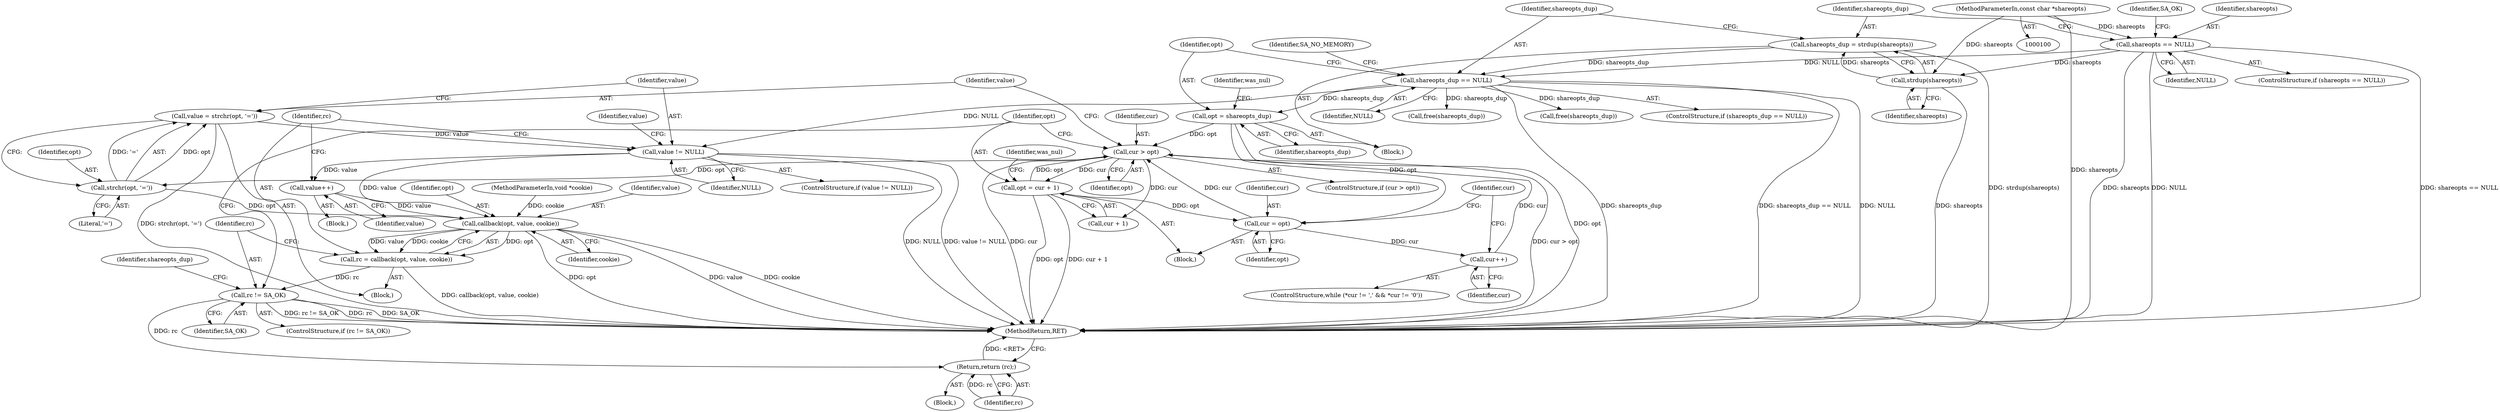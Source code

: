 digraph "1_zfs_99aa4d2b4fd12c6bef62d02ffd1b375ddd42fcf4@API" {
"1000168" [label="(Call,value = strchr(opt, '='))"];
"1000170" [label="(Call,strchr(opt, '='))"];
"1000164" [label="(Call,cur > opt)"];
"1000149" [label="(Call,cur++)"];
"1000136" [label="(Call,cur = opt)"];
"1000199" [label="(Call,opt = cur + 1)"];
"1000127" [label="(Call,opt = shareopts_dup)"];
"1000122" [label="(Call,shareopts_dup == NULL)"];
"1000117" [label="(Call,shareopts_dup = strdup(shareopts))"];
"1000119" [label="(Call,strdup(shareopts))"];
"1000112" [label="(Call,shareopts == NULL)"];
"1000101" [label="(MethodParameterIn,const char *shareopts)"];
"1000174" [label="(Call,value != NULL)"];
"1000182" [label="(Call,value++)"];
"1000186" [label="(Call,callback(opt, value, cookie))"];
"1000184" [label="(Call,rc = callback(opt, value, cookie))"];
"1000191" [label="(Call,rc != SA_OK)"];
"1000197" [label="(Return,return (rc);)"];
"1000116" [label="(Identifier,SA_OK)"];
"1000189" [label="(Identifier,cookie)"];
"1000184" [label="(Call,rc = callback(opt, value, cookie))"];
"1000111" [label="(ControlStructure,if (shareopts == NULL))"];
"1000117" [label="(Call,shareopts_dup = strdup(shareopts))"];
"1000138" [label="(Identifier,opt)"];
"1000199" [label="(Call,opt = cur + 1)"];
"1000170" [label="(Call,strchr(opt, '='))"];
"1000101" [label="(MethodParameterIn,const char *shareopts)"];
"1000163" [label="(ControlStructure,if (cur > opt))"];
"1000182" [label="(Call,value++)"];
"1000114" [label="(Identifier,NULL)"];
"1000197" [label="(Return,return (rc);)"];
"1000136" [label="(Call,cur = opt)"];
"1000167" [label="(Block,)"];
"1000120" [label="(Identifier,shareopts)"];
"1000180" [label="(Identifier,value)"];
"1000194" [label="(Block,)"];
"1000166" [label="(Identifier,opt)"];
"1000196" [label="(Identifier,shareopts_dup)"];
"1000127" [label="(Call,opt = shareopts_dup)"];
"1000205" [label="(Identifier,was_nul)"];
"1000174" [label="(Call,value != NULL)"];
"1000119" [label="(Call,strdup(shareopts))"];
"1000124" [label="(Identifier,NULL)"];
"1000207" [label="(Call,free(shareopts_dup))"];
"1000118" [label="(Identifier,shareopts_dup)"];
"1000113" [label="(Identifier,shareopts)"];
"1000193" [label="(Identifier,SA_OK)"];
"1000135" [label="(Block,)"];
"1000173" [label="(ControlStructure,if (value != NULL))"];
"1000129" [label="(Identifier,shareopts_dup)"];
"1000123" [label="(Identifier,shareopts_dup)"];
"1000191" [label="(Call,rc != SA_OK)"];
"1000190" [label="(ControlStructure,if (rc != SA_OK))"];
"1000186" [label="(Call,callback(opt, value, cookie))"];
"1000137" [label="(Identifier,cur)"];
"1000168" [label="(Call,value = strchr(opt, '='))"];
"1000176" [label="(Identifier,NULL)"];
"1000150" [label="(Identifier,cur)"];
"1000131" [label="(Identifier,was_nul)"];
"1000211" [label="(MethodReturn,RET)"];
"1000187" [label="(Identifier,opt)"];
"1000112" [label="(Call,shareopts == NULL)"];
"1000200" [label="(Identifier,opt)"];
"1000128" [label="(Identifier,opt)"];
"1000165" [label="(Identifier,cur)"];
"1000149" [label="(Call,cur++)"];
"1000175" [label="(Identifier,value)"];
"1000172" [label="(Literal,'=')"];
"1000198" [label="(Identifier,rc)"];
"1000192" [label="(Identifier,rc)"];
"1000183" [label="(Identifier,value)"];
"1000195" [label="(Call,free(shareopts_dup))"];
"1000185" [label="(Identifier,rc)"];
"1000201" [label="(Call,cur + 1)"];
"1000177" [label="(Block,)"];
"1000171" [label="(Identifier,opt)"];
"1000169" [label="(Identifier,value)"];
"1000164" [label="(Call,cur > opt)"];
"1000139" [label="(ControlStructure,while (*cur != ',' && *cur != '\0'))"];
"1000143" [label="(Identifier,cur)"];
"1000122" [label="(Call,shareopts_dup == NULL)"];
"1000103" [label="(MethodParameterIn,void *cookie)"];
"1000126" [label="(Identifier,SA_NO_MEMORY)"];
"1000104" [label="(Block,)"];
"1000121" [label="(ControlStructure,if (shareopts_dup == NULL))"];
"1000188" [label="(Identifier,value)"];
"1000168" -> "1000167"  [label="AST: "];
"1000168" -> "1000170"  [label="CFG: "];
"1000169" -> "1000168"  [label="AST: "];
"1000170" -> "1000168"  [label="AST: "];
"1000175" -> "1000168"  [label="CFG: "];
"1000168" -> "1000211"  [label="DDG: strchr(opt, '=')"];
"1000170" -> "1000168"  [label="DDG: opt"];
"1000170" -> "1000168"  [label="DDG: '='"];
"1000168" -> "1000174"  [label="DDG: value"];
"1000170" -> "1000172"  [label="CFG: "];
"1000171" -> "1000170"  [label="AST: "];
"1000172" -> "1000170"  [label="AST: "];
"1000164" -> "1000170"  [label="DDG: opt"];
"1000170" -> "1000186"  [label="DDG: opt"];
"1000164" -> "1000163"  [label="AST: "];
"1000164" -> "1000166"  [label="CFG: "];
"1000165" -> "1000164"  [label="AST: "];
"1000166" -> "1000164"  [label="AST: "];
"1000169" -> "1000164"  [label="CFG: "];
"1000200" -> "1000164"  [label="CFG: "];
"1000164" -> "1000211"  [label="DDG: cur > opt"];
"1000164" -> "1000211"  [label="DDG: cur"];
"1000149" -> "1000164"  [label="DDG: cur"];
"1000136" -> "1000164"  [label="DDG: cur"];
"1000199" -> "1000164"  [label="DDG: opt"];
"1000127" -> "1000164"  [label="DDG: opt"];
"1000164" -> "1000199"  [label="DDG: cur"];
"1000164" -> "1000201"  [label="DDG: cur"];
"1000149" -> "1000139"  [label="AST: "];
"1000149" -> "1000150"  [label="CFG: "];
"1000150" -> "1000149"  [label="AST: "];
"1000143" -> "1000149"  [label="CFG: "];
"1000136" -> "1000149"  [label="DDG: cur"];
"1000136" -> "1000135"  [label="AST: "];
"1000136" -> "1000138"  [label="CFG: "];
"1000137" -> "1000136"  [label="AST: "];
"1000138" -> "1000136"  [label="AST: "];
"1000143" -> "1000136"  [label="CFG: "];
"1000199" -> "1000136"  [label="DDG: opt"];
"1000127" -> "1000136"  [label="DDG: opt"];
"1000199" -> "1000135"  [label="AST: "];
"1000199" -> "1000201"  [label="CFG: "];
"1000200" -> "1000199"  [label="AST: "];
"1000201" -> "1000199"  [label="AST: "];
"1000205" -> "1000199"  [label="CFG: "];
"1000199" -> "1000211"  [label="DDG: cur + 1"];
"1000199" -> "1000211"  [label="DDG: opt"];
"1000127" -> "1000104"  [label="AST: "];
"1000127" -> "1000129"  [label="CFG: "];
"1000128" -> "1000127"  [label="AST: "];
"1000129" -> "1000127"  [label="AST: "];
"1000131" -> "1000127"  [label="CFG: "];
"1000127" -> "1000211"  [label="DDG: opt"];
"1000122" -> "1000127"  [label="DDG: shareopts_dup"];
"1000122" -> "1000121"  [label="AST: "];
"1000122" -> "1000124"  [label="CFG: "];
"1000123" -> "1000122"  [label="AST: "];
"1000124" -> "1000122"  [label="AST: "];
"1000126" -> "1000122"  [label="CFG: "];
"1000128" -> "1000122"  [label="CFG: "];
"1000122" -> "1000211"  [label="DDG: shareopts_dup"];
"1000122" -> "1000211"  [label="DDG: shareopts_dup == NULL"];
"1000122" -> "1000211"  [label="DDG: NULL"];
"1000117" -> "1000122"  [label="DDG: shareopts_dup"];
"1000112" -> "1000122"  [label="DDG: NULL"];
"1000122" -> "1000174"  [label="DDG: NULL"];
"1000122" -> "1000195"  [label="DDG: shareopts_dup"];
"1000122" -> "1000207"  [label="DDG: shareopts_dup"];
"1000117" -> "1000104"  [label="AST: "];
"1000117" -> "1000119"  [label="CFG: "];
"1000118" -> "1000117"  [label="AST: "];
"1000119" -> "1000117"  [label="AST: "];
"1000123" -> "1000117"  [label="CFG: "];
"1000117" -> "1000211"  [label="DDG: strdup(shareopts)"];
"1000119" -> "1000117"  [label="DDG: shareopts"];
"1000119" -> "1000120"  [label="CFG: "];
"1000120" -> "1000119"  [label="AST: "];
"1000119" -> "1000211"  [label="DDG: shareopts"];
"1000112" -> "1000119"  [label="DDG: shareopts"];
"1000101" -> "1000119"  [label="DDG: shareopts"];
"1000112" -> "1000111"  [label="AST: "];
"1000112" -> "1000114"  [label="CFG: "];
"1000113" -> "1000112"  [label="AST: "];
"1000114" -> "1000112"  [label="AST: "];
"1000116" -> "1000112"  [label="CFG: "];
"1000118" -> "1000112"  [label="CFG: "];
"1000112" -> "1000211"  [label="DDG: NULL"];
"1000112" -> "1000211"  [label="DDG: shareopts == NULL"];
"1000112" -> "1000211"  [label="DDG: shareopts"];
"1000101" -> "1000112"  [label="DDG: shareopts"];
"1000101" -> "1000100"  [label="AST: "];
"1000101" -> "1000211"  [label="DDG: shareopts"];
"1000174" -> "1000173"  [label="AST: "];
"1000174" -> "1000176"  [label="CFG: "];
"1000175" -> "1000174"  [label="AST: "];
"1000176" -> "1000174"  [label="AST: "];
"1000180" -> "1000174"  [label="CFG: "];
"1000185" -> "1000174"  [label="CFG: "];
"1000174" -> "1000211"  [label="DDG: value != NULL"];
"1000174" -> "1000211"  [label="DDG: NULL"];
"1000174" -> "1000182"  [label="DDG: value"];
"1000174" -> "1000186"  [label="DDG: value"];
"1000182" -> "1000177"  [label="AST: "];
"1000182" -> "1000183"  [label="CFG: "];
"1000183" -> "1000182"  [label="AST: "];
"1000185" -> "1000182"  [label="CFG: "];
"1000182" -> "1000186"  [label="DDG: value"];
"1000186" -> "1000184"  [label="AST: "];
"1000186" -> "1000189"  [label="CFG: "];
"1000187" -> "1000186"  [label="AST: "];
"1000188" -> "1000186"  [label="AST: "];
"1000189" -> "1000186"  [label="AST: "];
"1000184" -> "1000186"  [label="CFG: "];
"1000186" -> "1000211"  [label="DDG: opt"];
"1000186" -> "1000211"  [label="DDG: value"];
"1000186" -> "1000211"  [label="DDG: cookie"];
"1000186" -> "1000184"  [label="DDG: opt"];
"1000186" -> "1000184"  [label="DDG: value"];
"1000186" -> "1000184"  [label="DDG: cookie"];
"1000103" -> "1000186"  [label="DDG: cookie"];
"1000184" -> "1000167"  [label="AST: "];
"1000185" -> "1000184"  [label="AST: "];
"1000192" -> "1000184"  [label="CFG: "];
"1000184" -> "1000211"  [label="DDG: callback(opt, value, cookie)"];
"1000184" -> "1000191"  [label="DDG: rc"];
"1000191" -> "1000190"  [label="AST: "];
"1000191" -> "1000193"  [label="CFG: "];
"1000192" -> "1000191"  [label="AST: "];
"1000193" -> "1000191"  [label="AST: "];
"1000196" -> "1000191"  [label="CFG: "];
"1000200" -> "1000191"  [label="CFG: "];
"1000191" -> "1000211"  [label="DDG: rc != SA_OK"];
"1000191" -> "1000211"  [label="DDG: rc"];
"1000191" -> "1000211"  [label="DDG: SA_OK"];
"1000191" -> "1000197"  [label="DDG: rc"];
"1000197" -> "1000194"  [label="AST: "];
"1000197" -> "1000198"  [label="CFG: "];
"1000198" -> "1000197"  [label="AST: "];
"1000211" -> "1000197"  [label="CFG: "];
"1000197" -> "1000211"  [label="DDG: <RET>"];
"1000198" -> "1000197"  [label="DDG: rc"];
}
